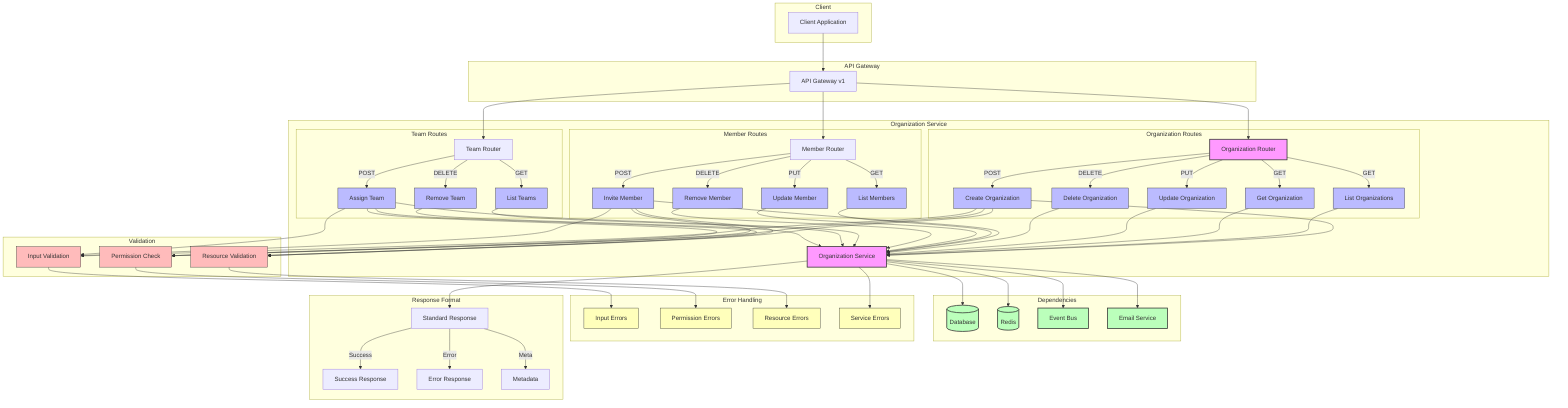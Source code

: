 graph TB
    subgraph Client
        C[Client Application]
    end

    subgraph API Gateway
        AG[API Gateway v1]
    end

    subgraph Organization Service
        OR[Organization Router]
        OS[Organization Service]
        MR[Member Router]
        TR[Team Router]

        subgraph Organization Routes
            OR --> |POST| OC[Create Organization]
            OR --> |GET| OL[List Organizations]
            OR --> |GET| OG[Get Organization]
            OR --> |PUT| OU[Update Organization]
            OR --> |DELETE| OD[Delete Organization]
        end

        subgraph Member Routes
            MR --> |POST| MI[Invite Member]
            MR --> |GET| ML[List Members]
            MR --> |PUT| MU[Update Member]
            MR --> |DELETE| MD[Remove Member]
        end

        subgraph Team Routes
            TR --> |POST| TA[Assign Team]
            TR --> |GET| TL[List Teams]
            TR --> |DELETE| TD[Remove Team]
        end

        OC --> OS
        OL --> OS
        OG --> OS
        OU --> OS
        OD --> OS

        MI --> OS
        ML --> OS
        MU --> OS
        MD --> OS

        TA --> OS
        TL --> OS
        TD --> OS
    end

    subgraph Dependencies
        DB[(Database)]
        RD[(Redis)]
        EB[Event Bus]
        ES[Email Service]
    end

    C --> AG
    AG --> OR
    AG --> MR
    AG --> TR

    OS --> DB
    OS --> RD
    OS --> EB
    OS --> ES

    subgraph Validation
        V1[Input Validation]
        V2[Permission Check]
        V3[Resource Validation]
    end

    OC --> V1
    OC --> V2
    OC --> V3

    MI --> V1
    MI --> V2
    MI --> V3

    TA --> V1
    TA --> V2
    TA --> V3

    subgraph Error Handling
        E1[Input Errors]
        E2[Permission Errors]
        E3[Resource Errors]
        E4[Service Errors]
    end

    V1 --> E1
    V2 --> E2
    V3 --> E3
    OS --> E4

    subgraph Response Format
        RF[Standard Response]
        RF --> |Success| RS[Success Response]
        RF --> |Error| RE[Error Response]
        RF --> |Meta| RM[Metadata]
    end

    OS --> RF

    classDef service fill:#f9f,stroke:#333,stroke-width:2px
    classDef endpoint fill:#bbf,stroke:#333,stroke-width:1px
    classDef dependency fill:#bfb,stroke:#333,stroke-width:2px
    classDef validation fill:#fbb,stroke:#333,stroke-width:1px
    classDef error fill:#ffb,stroke:#333,stroke-width:1px

    class OR,OS service
    class OC,OL,OG,OU,OD,MI,ML,MU,MD,TA,TL,TD endpoint
    class DB,RD,EB,ES dependency
    class V1,V2,V3 validation
    class E1,E2,E3,E4 error